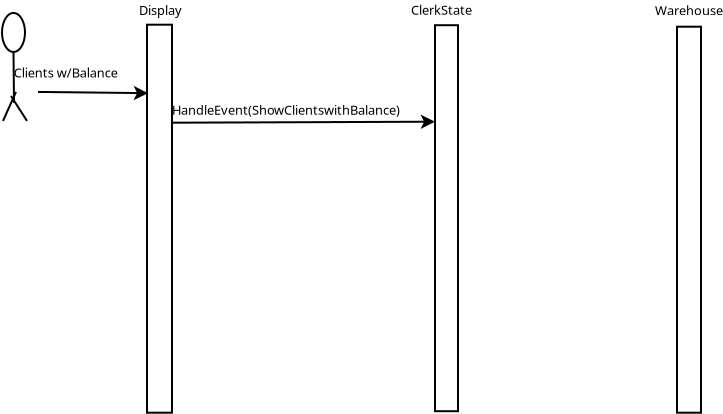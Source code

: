 <?xml version="1.0" encoding="UTF-8"?>
<dia:diagram xmlns:dia="http://www.lysator.liu.se/~alla/dia/">
  <dia:layer name="Background" visible="true" active="true">
    <dia:group>
      <dia:object type="Standard - Ellipse" version="0" id="O0">
        <dia:attribute name="obj_pos">
          <dia:point val="0.45,0.163"/>
        </dia:attribute>
        <dia:attribute name="obj_bb">
          <dia:rectangle val="0.4,0.113;1.65,2.163"/>
        </dia:attribute>
        <dia:attribute name="elem_corner">
          <dia:point val="0.45,0.163"/>
        </dia:attribute>
        <dia:attribute name="elem_width">
          <dia:real val="1.15"/>
        </dia:attribute>
        <dia:attribute name="elem_height">
          <dia:real val="1.95"/>
        </dia:attribute>
      </dia:object>
      <dia:object type="Standard - Line" version="0" id="O1">
        <dia:attribute name="obj_pos">
          <dia:point val="1.025,2.112"/>
        </dia:attribute>
        <dia:attribute name="obj_bb">
          <dia:rectangle val="0.975,2.062;1.1,4.713"/>
        </dia:attribute>
        <dia:attribute name="conn_endpoints">
          <dia:point val="1.025,2.112"/>
          <dia:point val="1.05,4.662"/>
        </dia:attribute>
        <dia:attribute name="numcp">
          <dia:int val="1"/>
        </dia:attribute>
        <dia:connections>
          <dia:connection handle="0" to="O0" connection="6"/>
        </dia:connections>
      </dia:object>
      <dia:object type="Standard - Line" version="0" id="O2">
        <dia:attribute name="obj_pos">
          <dia:point val="0.9,4.312"/>
        </dia:attribute>
        <dia:attribute name="obj_bb">
          <dia:rectangle val="0.831,4.243;1.769,5.632"/>
        </dia:attribute>
        <dia:attribute name="conn_endpoints">
          <dia:point val="0.9,4.312"/>
          <dia:point val="1.7,5.562"/>
        </dia:attribute>
        <dia:attribute name="numcp">
          <dia:int val="1"/>
        </dia:attribute>
      </dia:object>
      <dia:object type="Standard - Line" version="0" id="O3">
        <dia:attribute name="obj_pos">
          <dia:point val="1.15,4.112"/>
        </dia:attribute>
        <dia:attribute name="obj_bb">
          <dia:rectangle val="0.434,4.046;1.216,5.629"/>
        </dia:attribute>
        <dia:attribute name="conn_endpoints">
          <dia:point val="1.15,4.112"/>
          <dia:point val="0.5,5.562"/>
        </dia:attribute>
        <dia:attribute name="numcp">
          <dia:int val="1"/>
        </dia:attribute>
      </dia:object>
    </dia:group>
    <dia:object type="Standard - Line" version="0" id="O4">
      <dia:attribute name="obj_pos">
        <dia:point val="2.25,4.112"/>
      </dia:attribute>
      <dia:attribute name="obj_bb">
        <dia:rectangle val="2.199,3.806;7.862,4.53"/>
      </dia:attribute>
      <dia:attribute name="conn_endpoints">
        <dia:point val="2.25,4.112"/>
        <dia:point val="7.75,4.175"/>
      </dia:attribute>
      <dia:attribute name="numcp">
        <dia:int val="2"/>
      </dia:attribute>
      <dia:attribute name="end_arrow">
        <dia:enum val="22"/>
      </dia:attribute>
      <dia:attribute name="end_arrow_length">
        <dia:real val="0.5"/>
      </dia:attribute>
      <dia:attribute name="end_arrow_width">
        <dia:real val="0.5"/>
      </dia:attribute>
    </dia:object>
    <dia:object type="Standard - Text" version="1" id="O5">
      <dia:attribute name="obj_pos">
        <dia:point val="1.038,3.388"/>
      </dia:attribute>
      <dia:attribute name="obj_bb">
        <dia:rectangle val="1.038,2.792;6.718,3.538"/>
      </dia:attribute>
      <dia:attribute name="text">
        <dia:composite type="text">
          <dia:attribute name="string">
            <dia:string>#Clients w/Balance#</dia:string>
          </dia:attribute>
          <dia:attribute name="font">
            <dia:font family="sans" style="0" name="Helvetica"/>
          </dia:attribute>
          <dia:attribute name="height">
            <dia:real val="0.8"/>
          </dia:attribute>
          <dia:attribute name="pos">
            <dia:point val="1.038,3.388"/>
          </dia:attribute>
          <dia:attribute name="color">
            <dia:color val="#000000"/>
          </dia:attribute>
          <dia:attribute name="alignment">
            <dia:enum val="0"/>
          </dia:attribute>
        </dia:composite>
      </dia:attribute>
      <dia:attribute name="valign">
        <dia:enum val="3"/>
      </dia:attribute>
      <dia:connections>
        <dia:connection handle="0" to="O1" connection="0"/>
      </dia:connections>
    </dia:object>
    <dia:object type="Standard - Box" version="0" id="O6">
      <dia:attribute name="obj_pos">
        <dia:point val="7.7,0.75"/>
      </dia:attribute>
      <dia:attribute name="obj_bb">
        <dia:rectangle val="7.65,0.7;9,20.2"/>
      </dia:attribute>
      <dia:attribute name="elem_corner">
        <dia:point val="7.7,0.75"/>
      </dia:attribute>
      <dia:attribute name="elem_width">
        <dia:real val="1.25"/>
      </dia:attribute>
      <dia:attribute name="elem_height">
        <dia:real val="19.4"/>
      </dia:attribute>
      <dia:attribute name="show_background">
        <dia:boolean val="true"/>
      </dia:attribute>
    </dia:object>
    <dia:object type="Standard - Text" version="1" id="O7">
      <dia:attribute name="obj_pos">
        <dia:point val="7.3,0.263"/>
      </dia:attribute>
      <dia:attribute name="obj_bb">
        <dia:rectangle val="7.3,-0.333;9.66,0.412"/>
      </dia:attribute>
      <dia:attribute name="text">
        <dia:composite type="text">
          <dia:attribute name="string">
            <dia:string>#Display#</dia:string>
          </dia:attribute>
          <dia:attribute name="font">
            <dia:font family="sans" style="0" name="Helvetica"/>
          </dia:attribute>
          <dia:attribute name="height">
            <dia:real val="0.8"/>
          </dia:attribute>
          <dia:attribute name="pos">
            <dia:point val="7.3,0.263"/>
          </dia:attribute>
          <dia:attribute name="color">
            <dia:color val="#000000"/>
          </dia:attribute>
          <dia:attribute name="alignment">
            <dia:enum val="0"/>
          </dia:attribute>
        </dia:composite>
      </dia:attribute>
      <dia:attribute name="valign">
        <dia:enum val="3"/>
      </dia:attribute>
    </dia:object>
    <dia:object type="Flowchart - Box" version="0" id="O8">
      <dia:attribute name="obj_pos">
        <dia:point val="22.1,0.775"/>
      </dia:attribute>
      <dia:attribute name="obj_bb">
        <dia:rectangle val="22.05,0.725;23.3,20.125"/>
      </dia:attribute>
      <dia:attribute name="elem_corner">
        <dia:point val="22.1,0.775"/>
      </dia:attribute>
      <dia:attribute name="elem_width">
        <dia:real val="1.15"/>
      </dia:attribute>
      <dia:attribute name="elem_height">
        <dia:real val="19.3"/>
      </dia:attribute>
      <dia:attribute name="show_background">
        <dia:boolean val="true"/>
      </dia:attribute>
      <dia:attribute name="padding">
        <dia:real val="0.5"/>
      </dia:attribute>
      <dia:attribute name="text">
        <dia:composite type="text">
          <dia:attribute name="string">
            <dia:string>##</dia:string>
          </dia:attribute>
          <dia:attribute name="font">
            <dia:font family="sans" style="0" name="Helvetica"/>
          </dia:attribute>
          <dia:attribute name="height">
            <dia:real val="0.8"/>
          </dia:attribute>
          <dia:attribute name="pos">
            <dia:point val="22.675,10.62"/>
          </dia:attribute>
          <dia:attribute name="color">
            <dia:color val="#000000"/>
          </dia:attribute>
          <dia:attribute name="alignment">
            <dia:enum val="1"/>
          </dia:attribute>
        </dia:composite>
      </dia:attribute>
    </dia:object>
    <dia:object type="Standard - Text" version="1" id="O9">
      <dia:attribute name="obj_pos">
        <dia:point val="20.9,0.25"/>
      </dia:attribute>
      <dia:attribute name="obj_bb">
        <dia:rectangle val="20.9,-0.345;24.247,1.2"/>
      </dia:attribute>
      <dia:attribute name="text">
        <dia:composite type="text">
          <dia:attribute name="string">
            <dia:string>#ClerkState
#</dia:string>
          </dia:attribute>
          <dia:attribute name="font">
            <dia:font family="sans" style="0" name="Helvetica"/>
          </dia:attribute>
          <dia:attribute name="height">
            <dia:real val="0.8"/>
          </dia:attribute>
          <dia:attribute name="pos">
            <dia:point val="20.9,0.25"/>
          </dia:attribute>
          <dia:attribute name="color">
            <dia:color val="#000000"/>
          </dia:attribute>
          <dia:attribute name="alignment">
            <dia:enum val="0"/>
          </dia:attribute>
        </dia:composite>
      </dia:attribute>
      <dia:attribute name="valign">
        <dia:enum val="3"/>
      </dia:attribute>
    </dia:object>
    <dia:object type="Flowchart - Box" version="0" id="O10">
      <dia:attribute name="obj_pos">
        <dia:point val="34.2,0.85"/>
      </dia:attribute>
      <dia:attribute name="obj_bb">
        <dia:rectangle val="34.15,0.8;35.45,20.2"/>
      </dia:attribute>
      <dia:attribute name="elem_corner">
        <dia:point val="34.2,0.85"/>
      </dia:attribute>
      <dia:attribute name="elem_width">
        <dia:real val="1.2"/>
      </dia:attribute>
      <dia:attribute name="elem_height">
        <dia:real val="19.3"/>
      </dia:attribute>
      <dia:attribute name="show_background">
        <dia:boolean val="true"/>
      </dia:attribute>
      <dia:attribute name="padding">
        <dia:real val="0.5"/>
      </dia:attribute>
      <dia:attribute name="text">
        <dia:composite type="text">
          <dia:attribute name="string">
            <dia:string>##</dia:string>
          </dia:attribute>
          <dia:attribute name="font">
            <dia:font family="sans" style="0" name="Helvetica"/>
          </dia:attribute>
          <dia:attribute name="height">
            <dia:real val="0.8"/>
          </dia:attribute>
          <dia:attribute name="pos">
            <dia:point val="34.8,10.695"/>
          </dia:attribute>
          <dia:attribute name="color">
            <dia:color val="#000000"/>
          </dia:attribute>
          <dia:attribute name="alignment">
            <dia:enum val="1"/>
          </dia:attribute>
        </dia:composite>
      </dia:attribute>
    </dia:object>
    <dia:object type="Standard - Text" version="1" id="O11">
      <dia:attribute name="obj_pos">
        <dia:point val="33.1,0.275"/>
      </dia:attribute>
      <dia:attribute name="obj_bb">
        <dia:rectangle val="33.1,-0.32;36.658,0.425"/>
      </dia:attribute>
      <dia:attribute name="text">
        <dia:composite type="text">
          <dia:attribute name="string">
            <dia:string>#Warehouse#</dia:string>
          </dia:attribute>
          <dia:attribute name="font">
            <dia:font family="sans" style="0" name="Helvetica"/>
          </dia:attribute>
          <dia:attribute name="height">
            <dia:real val="0.8"/>
          </dia:attribute>
          <dia:attribute name="pos">
            <dia:point val="33.1,0.275"/>
          </dia:attribute>
          <dia:attribute name="color">
            <dia:color val="#000000"/>
          </dia:attribute>
          <dia:attribute name="alignment">
            <dia:enum val="0"/>
          </dia:attribute>
        </dia:composite>
      </dia:attribute>
      <dia:attribute name="valign">
        <dia:enum val="3"/>
      </dia:attribute>
    </dia:object>
    <dia:object type="Standard - Text" version="1" id="O12">
      <dia:attribute name="obj_pos">
        <dia:point val="8.95,5.25"/>
      </dia:attribute>
      <dia:attribute name="obj_bb">
        <dia:rectangle val="8.95,4.655;21.368,5.4"/>
      </dia:attribute>
      <dia:attribute name="text">
        <dia:composite type="text">
          <dia:attribute name="string">
            <dia:string>#HandleEvent(ShowClientswithBalance)#</dia:string>
          </dia:attribute>
          <dia:attribute name="font">
            <dia:font family="sans" style="0" name="Helvetica"/>
          </dia:attribute>
          <dia:attribute name="height">
            <dia:real val="0.8"/>
          </dia:attribute>
          <dia:attribute name="pos">
            <dia:point val="8.95,5.25"/>
          </dia:attribute>
          <dia:attribute name="color">
            <dia:color val="#000000"/>
          </dia:attribute>
          <dia:attribute name="alignment">
            <dia:enum val="0"/>
          </dia:attribute>
        </dia:composite>
      </dia:attribute>
      <dia:attribute name="valign">
        <dia:enum val="3"/>
      </dia:attribute>
    </dia:object>
    <dia:object type="Standard - Line" version="0" id="O13">
      <dia:attribute name="obj_pos">
        <dia:point val="9.0,5.65"/>
      </dia:attribute>
      <dia:attribute name="obj_bb">
        <dia:rectangle val="8.95,5.241;22.212,5.964"/>
      </dia:attribute>
      <dia:attribute name="conn_endpoints">
        <dia:point val="9.0,5.65"/>
        <dia:point val="22.1,5.6"/>
      </dia:attribute>
      <dia:attribute name="numcp">
        <dia:int val="1"/>
      </dia:attribute>
      <dia:attribute name="end_arrow">
        <dia:enum val="22"/>
      </dia:attribute>
      <dia:attribute name="end_arrow_length">
        <dia:real val="0.5"/>
      </dia:attribute>
      <dia:attribute name="end_arrow_width">
        <dia:real val="0.5"/>
      </dia:attribute>
      <dia:connections>
        <dia:connection handle="1" to="O8" connection="5"/>
      </dia:connections>
    </dia:object>
  </dia:layer>
</dia:diagram>
